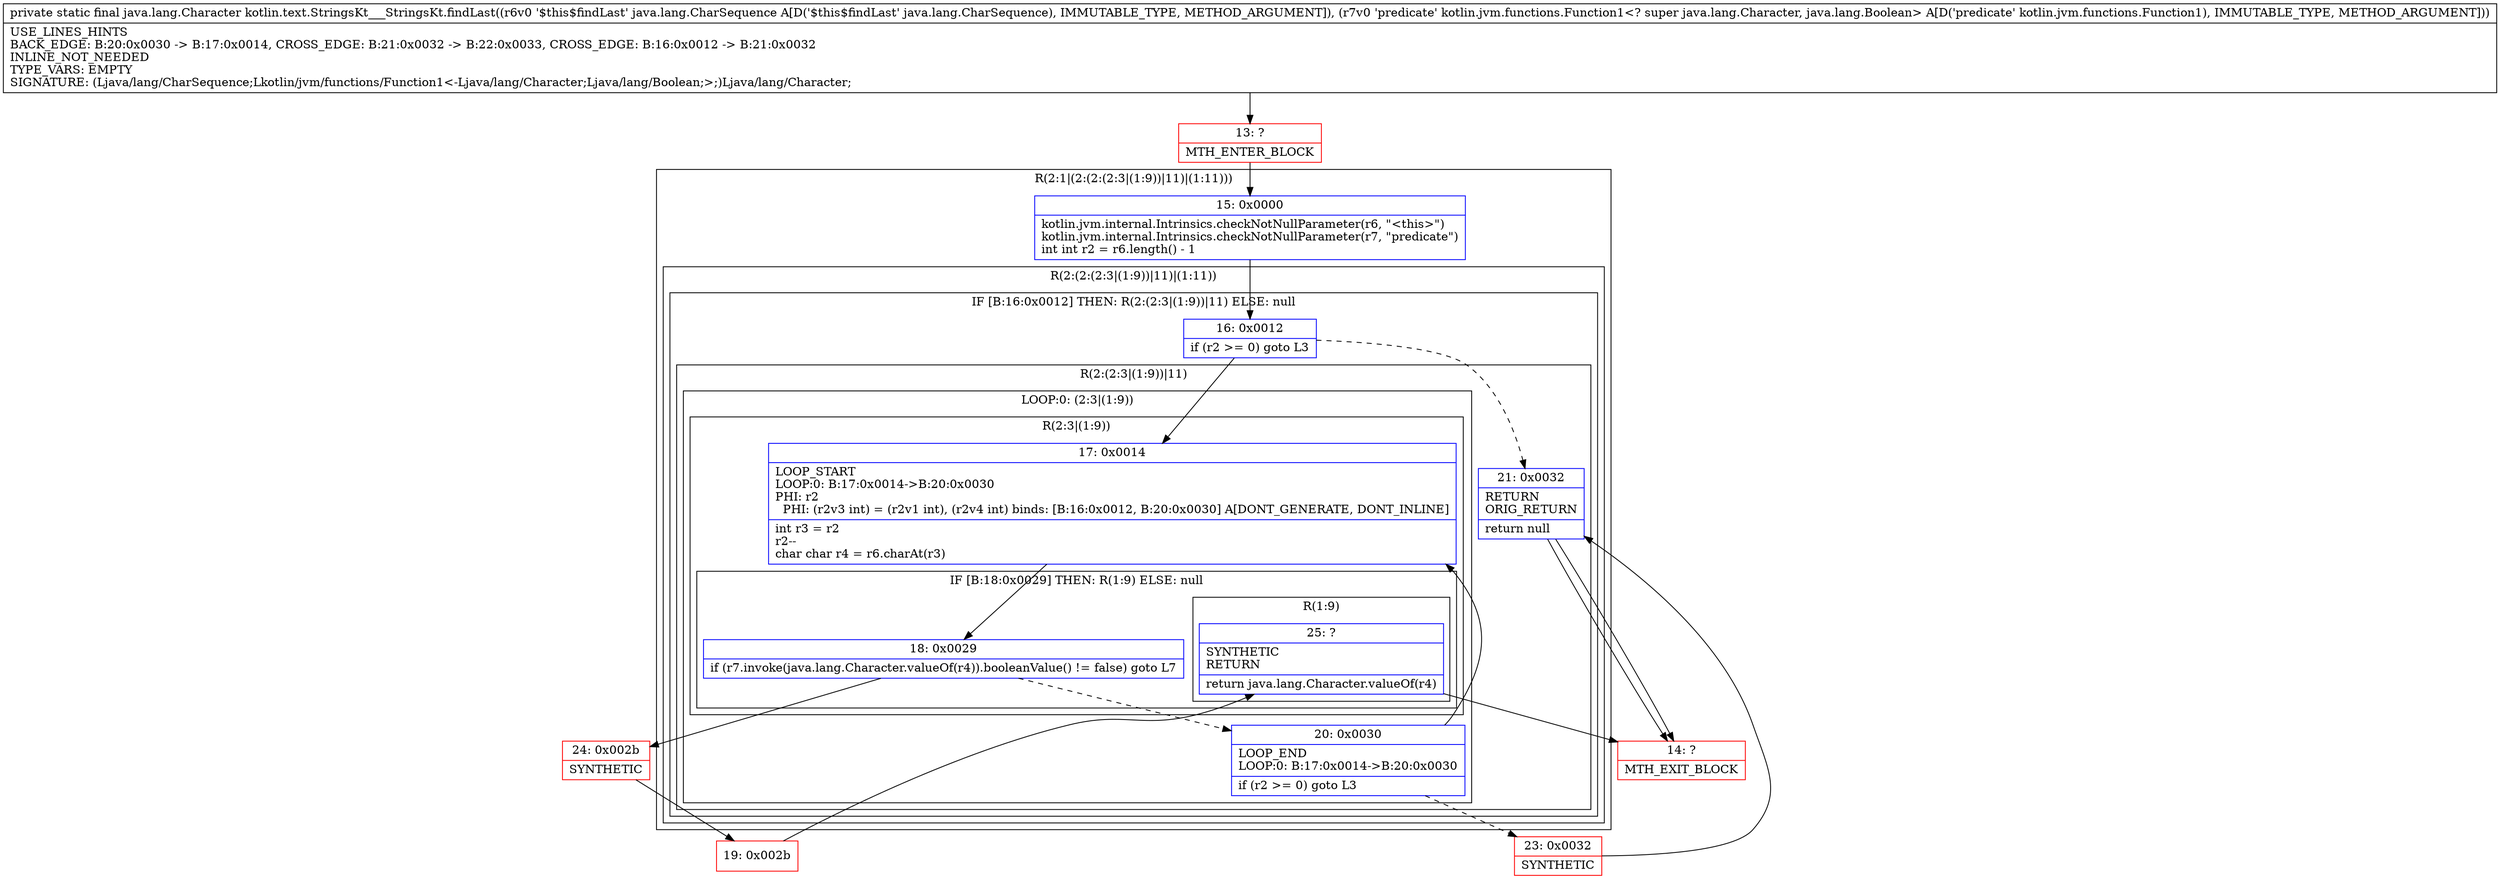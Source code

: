 digraph "CFG forkotlin.text.StringsKt___StringsKt.findLast(Ljava\/lang\/CharSequence;Lkotlin\/jvm\/functions\/Function1;)Ljava\/lang\/Character;" {
subgraph cluster_Region_134652393 {
label = "R(2:1|(2:(2:(2:3|(1:9))|11)|(1:11)))";
node [shape=record,color=blue];
Node_15 [shape=record,label="{15\:\ 0x0000|kotlin.jvm.internal.Intrinsics.checkNotNullParameter(r6, \"\<this\>\")\lkotlin.jvm.internal.Intrinsics.checkNotNullParameter(r7, \"predicate\")\lint int r2 = r6.length() \- 1\l}"];
subgraph cluster_Region_1736566988 {
label = "R(2:(2:(2:3|(1:9))|11)|(1:11))";
node [shape=record,color=blue];
subgraph cluster_IfRegion_1984662514 {
label = "IF [B:16:0x0012] THEN: R(2:(2:3|(1:9))|11) ELSE: null";
node [shape=record,color=blue];
Node_16 [shape=record,label="{16\:\ 0x0012|if (r2 \>= 0) goto L3\l}"];
subgraph cluster_Region_483203093 {
label = "R(2:(2:3|(1:9))|11)";
node [shape=record,color=blue];
subgraph cluster_LoopRegion_2121678540 {
label = "LOOP:0: (2:3|(1:9))";
node [shape=record,color=blue];
Node_20 [shape=record,label="{20\:\ 0x0030|LOOP_END\lLOOP:0: B:17:0x0014\-\>B:20:0x0030\l|if (r2 \>= 0) goto L3\l}"];
subgraph cluster_Region_642933209 {
label = "R(2:3|(1:9))";
node [shape=record,color=blue];
Node_17 [shape=record,label="{17\:\ 0x0014|LOOP_START\lLOOP:0: B:17:0x0014\-\>B:20:0x0030\lPHI: r2 \l  PHI: (r2v3 int) = (r2v1 int), (r2v4 int) binds: [B:16:0x0012, B:20:0x0030] A[DONT_GENERATE, DONT_INLINE]\l|int r3 = r2\lr2\-\-\lchar char r4 = r6.charAt(r3)\l}"];
subgraph cluster_IfRegion_1136836866 {
label = "IF [B:18:0x0029] THEN: R(1:9) ELSE: null";
node [shape=record,color=blue];
Node_18 [shape=record,label="{18\:\ 0x0029|if (r7.invoke(java.lang.Character.valueOf(r4)).booleanValue() != false) goto L7\l}"];
subgraph cluster_Region_1990933514 {
label = "R(1:9)";
node [shape=record,color=blue];
Node_25 [shape=record,label="{25\:\ ?|SYNTHETIC\lRETURN\l|return java.lang.Character.valueOf(r4)\l}"];
}
}
}
}
Node_21 [shape=record,label="{21\:\ 0x0032|RETURN\lORIG_RETURN\l|return null\l}"];
}
}
subgraph cluster_Region_1964367932 {
label = "R(1:11)";
node [shape=record,color=blue];
Node_21 [shape=record,label="{21\:\ 0x0032|RETURN\lORIG_RETURN\l|return null\l}"];
}
}
}
Node_13 [shape=record,color=red,label="{13\:\ ?|MTH_ENTER_BLOCK\l}"];
Node_23 [shape=record,color=red,label="{23\:\ 0x0032|SYNTHETIC\l}"];
Node_24 [shape=record,color=red,label="{24\:\ 0x002b|SYNTHETIC\l}"];
Node_19 [shape=record,color=red,label="{19\:\ 0x002b}"];
Node_14 [shape=record,color=red,label="{14\:\ ?|MTH_EXIT_BLOCK\l}"];
MethodNode[shape=record,label="{private static final java.lang.Character kotlin.text.StringsKt___StringsKt.findLast((r6v0 '$this$findLast' java.lang.CharSequence A[D('$this$findLast' java.lang.CharSequence), IMMUTABLE_TYPE, METHOD_ARGUMENT]), (r7v0 'predicate' kotlin.jvm.functions.Function1\<? super java.lang.Character, java.lang.Boolean\> A[D('predicate' kotlin.jvm.functions.Function1), IMMUTABLE_TYPE, METHOD_ARGUMENT]))  | USE_LINES_HINTS\lBACK_EDGE: B:20:0x0030 \-\> B:17:0x0014, CROSS_EDGE: B:21:0x0032 \-\> B:22:0x0033, CROSS_EDGE: B:16:0x0012 \-\> B:21:0x0032\lINLINE_NOT_NEEDED\lTYPE_VARS: EMPTY\lSIGNATURE: (Ljava\/lang\/CharSequence;Lkotlin\/jvm\/functions\/Function1\<\-Ljava\/lang\/Character;Ljava\/lang\/Boolean;\>;)Ljava\/lang\/Character;\l}"];
MethodNode -> Node_13;Node_15 -> Node_16;
Node_16 -> Node_17;
Node_16 -> Node_21[style=dashed];
Node_20 -> Node_17;
Node_20 -> Node_23[style=dashed];
Node_17 -> Node_18;
Node_18 -> Node_20[style=dashed];
Node_18 -> Node_24;
Node_25 -> Node_14;
Node_21 -> Node_14;
Node_21 -> Node_14;
Node_13 -> Node_15;
Node_23 -> Node_21;
Node_24 -> Node_19;
Node_19 -> Node_25;
}


